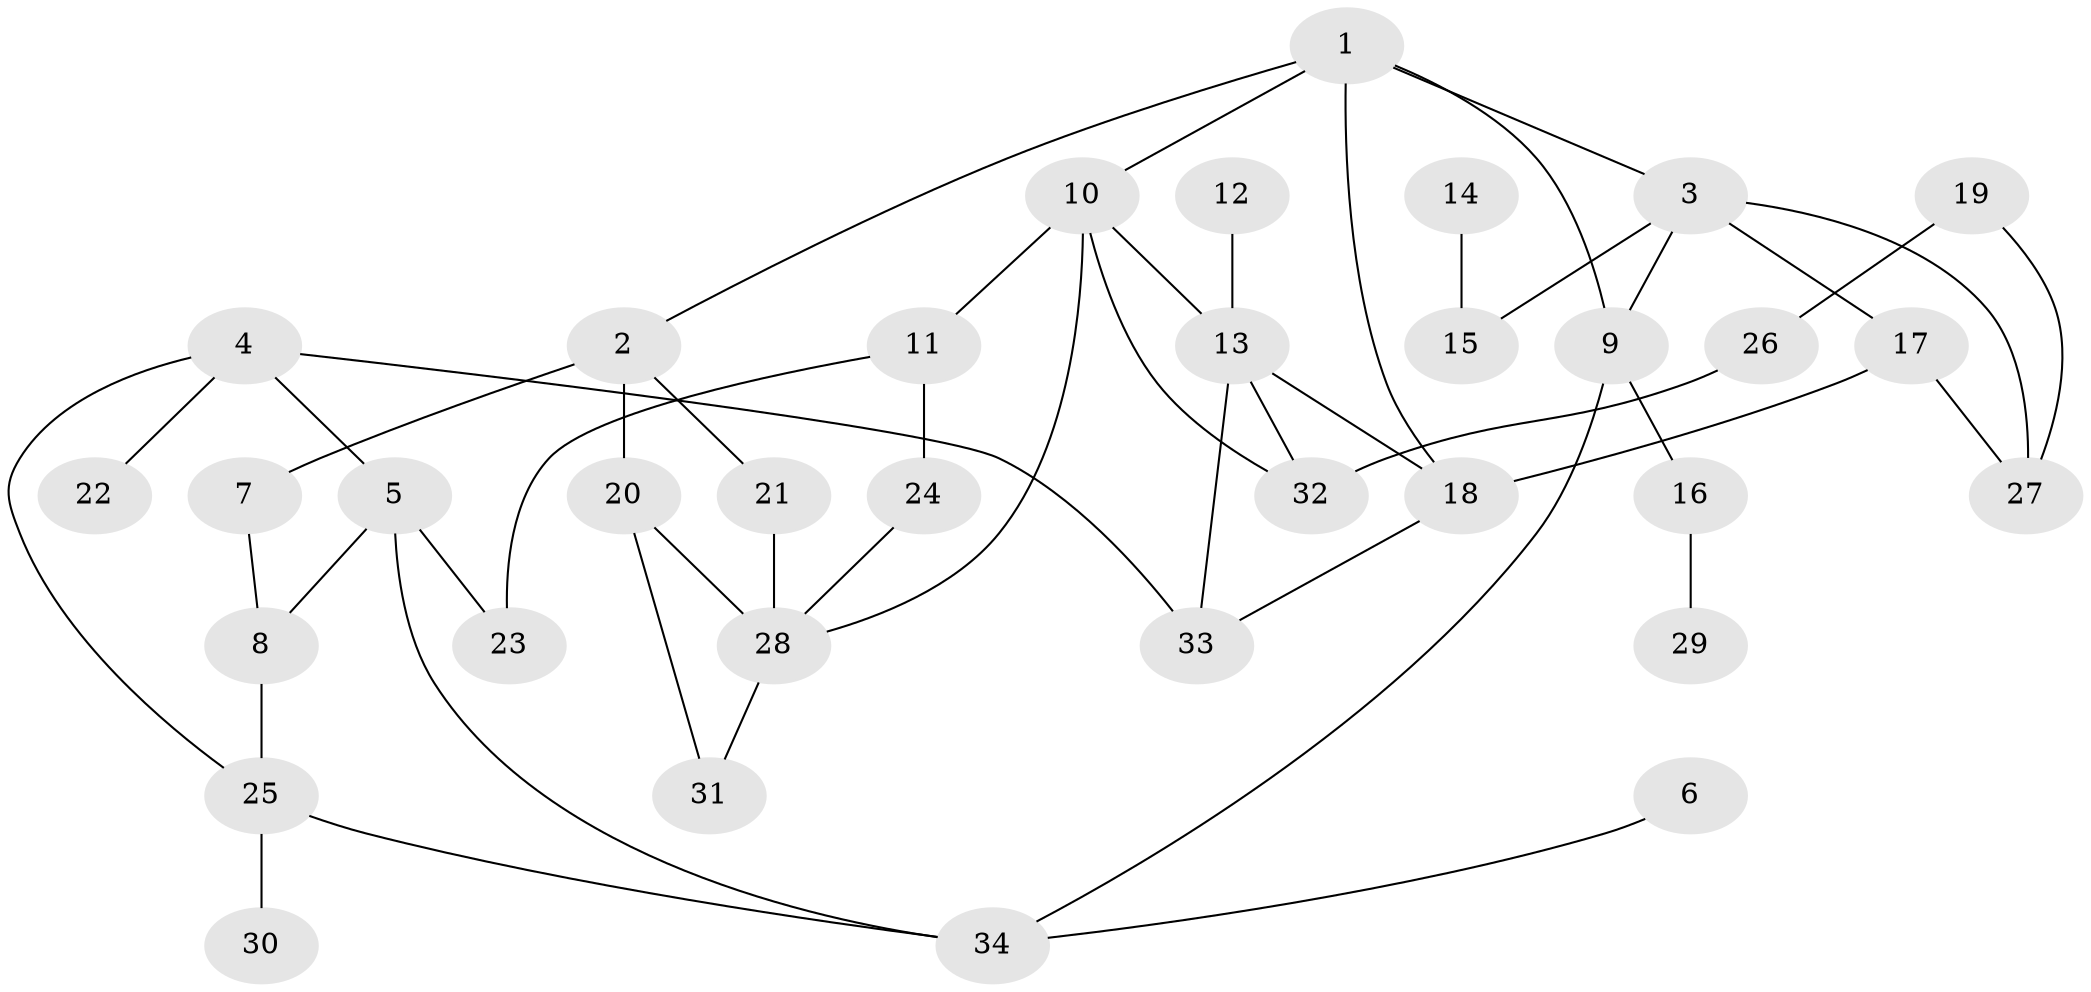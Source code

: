 // original degree distribution, {2: 0.29411764705882354, 5: 0.08823529411764706, 6: 0.029411764705882353, 7: 0.014705882352941176, 1: 0.29411764705882354, 3: 0.19117647058823528, 4: 0.08823529411764706}
// Generated by graph-tools (version 1.1) at 2025/00/03/09/25 03:00:56]
// undirected, 34 vertices, 49 edges
graph export_dot {
graph [start="1"]
  node [color=gray90,style=filled];
  1;
  2;
  3;
  4;
  5;
  6;
  7;
  8;
  9;
  10;
  11;
  12;
  13;
  14;
  15;
  16;
  17;
  18;
  19;
  20;
  21;
  22;
  23;
  24;
  25;
  26;
  27;
  28;
  29;
  30;
  31;
  32;
  33;
  34;
  1 -- 2 [weight=1.0];
  1 -- 3 [weight=1.0];
  1 -- 9 [weight=1.0];
  1 -- 10 [weight=1.0];
  1 -- 18 [weight=1.0];
  2 -- 7 [weight=1.0];
  2 -- 20 [weight=2.0];
  2 -- 21 [weight=1.0];
  3 -- 9 [weight=1.0];
  3 -- 15 [weight=1.0];
  3 -- 17 [weight=1.0];
  3 -- 27 [weight=1.0];
  4 -- 5 [weight=1.0];
  4 -- 22 [weight=1.0];
  4 -- 25 [weight=1.0];
  4 -- 33 [weight=1.0];
  5 -- 8 [weight=1.0];
  5 -- 23 [weight=1.0];
  5 -- 34 [weight=1.0];
  6 -- 34 [weight=1.0];
  7 -- 8 [weight=1.0];
  8 -- 25 [weight=1.0];
  9 -- 16 [weight=1.0];
  9 -- 34 [weight=1.0];
  10 -- 11 [weight=1.0];
  10 -- 13 [weight=1.0];
  10 -- 28 [weight=1.0];
  10 -- 32 [weight=1.0];
  11 -- 23 [weight=1.0];
  11 -- 24 [weight=1.0];
  12 -- 13 [weight=1.0];
  13 -- 18 [weight=1.0];
  13 -- 32 [weight=2.0];
  13 -- 33 [weight=1.0];
  14 -- 15 [weight=1.0];
  16 -- 29 [weight=1.0];
  17 -- 18 [weight=1.0];
  17 -- 27 [weight=1.0];
  18 -- 33 [weight=1.0];
  19 -- 26 [weight=1.0];
  19 -- 27 [weight=1.0];
  20 -- 28 [weight=1.0];
  20 -- 31 [weight=1.0];
  21 -- 28 [weight=1.0];
  24 -- 28 [weight=1.0];
  25 -- 30 [weight=1.0];
  25 -- 34 [weight=1.0];
  26 -- 32 [weight=1.0];
  28 -- 31 [weight=1.0];
}
